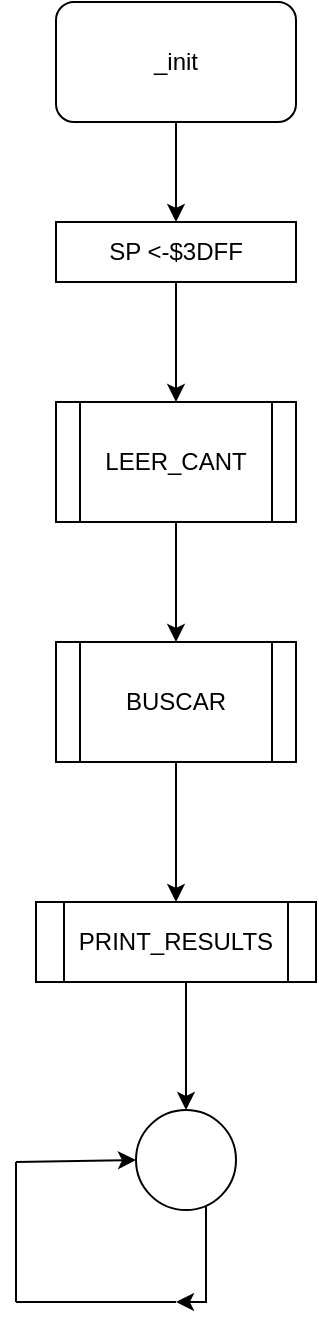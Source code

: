 <mxfile version="14.2.9" type="device"><diagram id="iZ_ZYq0xXJVliPeZB-G1" name="Page-1"><mxGraphModel dx="786" dy="545" grid="1" gridSize="10" guides="1" tooltips="1" connect="1" arrows="1" fold="1" page="1" pageScale="1" pageWidth="850" pageHeight="1100" math="0" shadow="0"><root><mxCell id="0"/><mxCell id="1" parent="0"/><mxCell id="SLaoNvNGc2afRtoPaQx8-7" style="edgeStyle=orthogonalEdgeStyle;rounded=0;orthogonalLoop=1;jettySize=auto;html=1;exitX=0.5;exitY=1;exitDx=0;exitDy=0;entryX=0.5;entryY=0;entryDx=0;entryDy=0;" edge="1" parent="1" source="SLaoNvNGc2afRtoPaQx8-1" target="SLaoNvNGc2afRtoPaQx8-2"><mxGeometry relative="1" as="geometry"/></mxCell><mxCell id="SLaoNvNGc2afRtoPaQx8-1" value="_init" style="rounded=1;whiteSpace=wrap;html=1;" vertex="1" parent="1"><mxGeometry x="290" y="130" width="120" height="60" as="geometry"/></mxCell><mxCell id="SLaoNvNGc2afRtoPaQx8-8" style="edgeStyle=orthogonalEdgeStyle;rounded=0;orthogonalLoop=1;jettySize=auto;html=1;exitX=0.5;exitY=1;exitDx=0;exitDy=0;entryX=0.5;entryY=0;entryDx=0;entryDy=0;" edge="1" parent="1" source="SLaoNvNGc2afRtoPaQx8-2" target="SLaoNvNGc2afRtoPaQx8-3"><mxGeometry relative="1" as="geometry"/></mxCell><mxCell id="SLaoNvNGc2afRtoPaQx8-2" value="SP &amp;lt;-$3DFF" style="rounded=0;whiteSpace=wrap;html=1;" vertex="1" parent="1"><mxGeometry x="290" y="240" width="120" height="30" as="geometry"/></mxCell><mxCell id="SLaoNvNGc2afRtoPaQx8-9" style="edgeStyle=orthogonalEdgeStyle;rounded=0;orthogonalLoop=1;jettySize=auto;html=1;exitX=0.5;exitY=1;exitDx=0;exitDy=0;entryX=0.5;entryY=0;entryDx=0;entryDy=0;" edge="1" parent="1" source="SLaoNvNGc2afRtoPaQx8-3" target="SLaoNvNGc2afRtoPaQx8-4"><mxGeometry relative="1" as="geometry"/></mxCell><mxCell id="SLaoNvNGc2afRtoPaQx8-3" value="LEER_CANT" style="shape=process;whiteSpace=wrap;html=1;backgroundOutline=1;" vertex="1" parent="1"><mxGeometry x="290" y="330" width="120" height="60" as="geometry"/></mxCell><mxCell id="SLaoNvNGc2afRtoPaQx8-10" style="edgeStyle=orthogonalEdgeStyle;rounded=0;orthogonalLoop=1;jettySize=auto;html=1;exitX=0.5;exitY=1;exitDx=0;exitDy=0;entryX=0.5;entryY=0;entryDx=0;entryDy=0;" edge="1" parent="1" source="SLaoNvNGc2afRtoPaQx8-4" target="SLaoNvNGc2afRtoPaQx8-5"><mxGeometry relative="1" as="geometry"/></mxCell><mxCell id="SLaoNvNGc2afRtoPaQx8-4" value="BUSCAR" style="shape=process;whiteSpace=wrap;html=1;backgroundOutline=1;" vertex="1" parent="1"><mxGeometry x="290" y="450" width="120" height="60" as="geometry"/></mxCell><mxCell id="SLaoNvNGc2afRtoPaQx8-11" value="" style="edgeStyle=orthogonalEdgeStyle;rounded=0;orthogonalLoop=1;jettySize=auto;html=1;" edge="1" parent="1" source="SLaoNvNGc2afRtoPaQx8-5" target="SLaoNvNGc2afRtoPaQx8-6"><mxGeometry relative="1" as="geometry"><Array as="points"><mxPoint x="355" y="640"/><mxPoint x="355" y="640"/></Array></mxGeometry></mxCell><mxCell id="SLaoNvNGc2afRtoPaQx8-5" value="PRINT_RESULTS" style="shape=process;whiteSpace=wrap;html=1;backgroundOutline=1;" vertex="1" parent="1"><mxGeometry x="280" y="580" width="140" height="40" as="geometry"/></mxCell><mxCell id="SLaoNvNGc2afRtoPaQx8-12" style="edgeStyle=orthogonalEdgeStyle;rounded=0;orthogonalLoop=1;jettySize=auto;html=1;" edge="1" parent="1" source="SLaoNvNGc2afRtoPaQx8-6"><mxGeometry relative="1" as="geometry"><mxPoint x="350" y="780" as="targetPoint"/><Array as="points"><mxPoint x="365" y="780"/></Array></mxGeometry></mxCell><mxCell id="SLaoNvNGc2afRtoPaQx8-6" value="" style="ellipse;whiteSpace=wrap;html=1;aspect=fixed;" vertex="1" parent="1"><mxGeometry x="330" y="684" width="50" height="50" as="geometry"/></mxCell><mxCell id="SLaoNvNGc2afRtoPaQx8-13" value="" style="endArrow=none;html=1;" edge="1" parent="1"><mxGeometry width="50" height="50" relative="1" as="geometry"><mxPoint x="270" y="780" as="sourcePoint"/><mxPoint x="270" y="710" as="targetPoint"/></mxGeometry></mxCell><mxCell id="SLaoNvNGc2afRtoPaQx8-14" value="" style="endArrow=none;html=1;" edge="1" parent="1"><mxGeometry width="50" height="50" relative="1" as="geometry"><mxPoint x="270" y="780" as="sourcePoint"/><mxPoint x="350" y="780" as="targetPoint"/></mxGeometry></mxCell><mxCell id="SLaoNvNGc2afRtoPaQx8-15" value="" style="endArrow=classic;html=1;entryX=0;entryY=0.5;entryDx=0;entryDy=0;" edge="1" parent="1" target="SLaoNvNGc2afRtoPaQx8-6"><mxGeometry width="50" height="50" relative="1" as="geometry"><mxPoint x="270" y="710" as="sourcePoint"/><mxPoint x="320" y="660" as="targetPoint"/></mxGeometry></mxCell></root></mxGraphModel></diagram></mxfile>